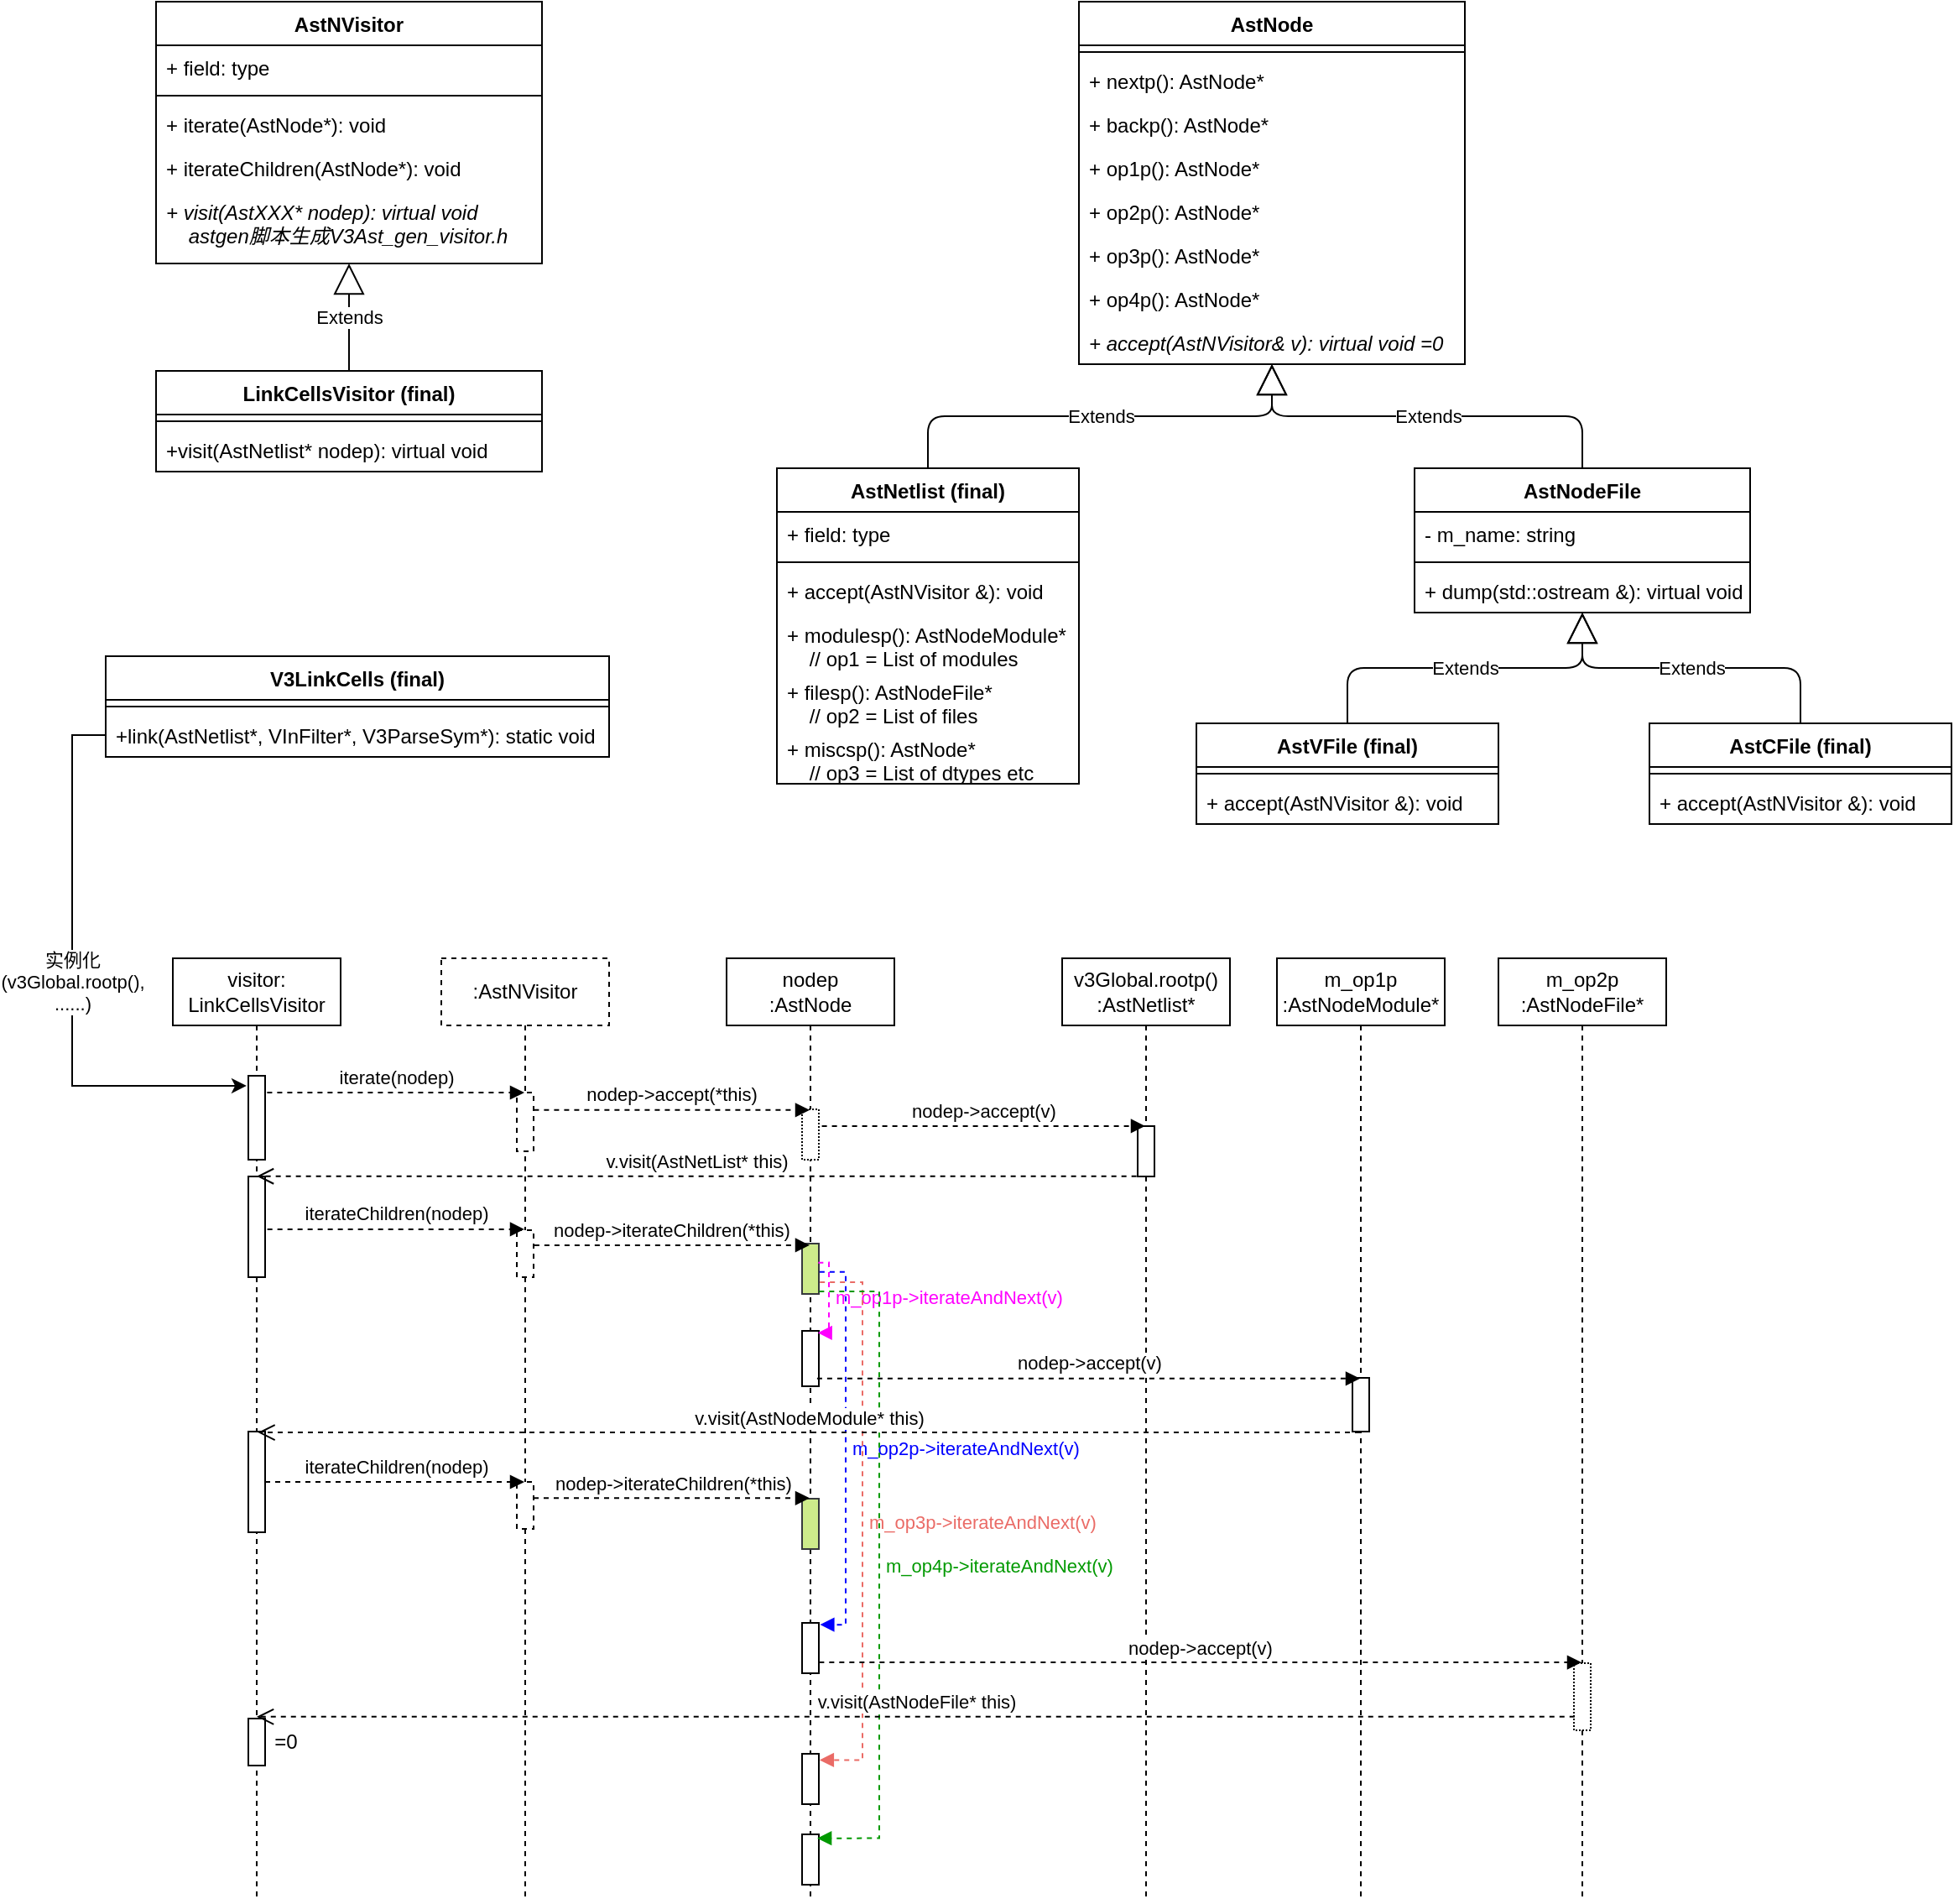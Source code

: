 <mxfile version="14.6.13" type="github">
  <diagram id="I5sImryGl6FJZrbQ-cl1" name="第 1 页">
    <mxGraphModel dx="981" dy="1695" grid="1" gridSize="10" guides="1" tooltips="1" connect="1" arrows="1" fold="1" page="1" pageScale="1" pageWidth="827" pageHeight="1169" math="0" shadow="0">
      <root>
        <mxCell id="0" />
        <mxCell id="1" parent="0" />
        <mxCell id="oFazUV7s3_X-ZEu1s_ES-1" value="V3LinkCells (final)" style="swimlane;fontStyle=1;align=center;verticalAlign=top;childLayout=stackLayout;horizontal=1;startSize=26;horizontalStack=0;resizeParent=1;resizeParentMax=0;resizeLast=0;collapsible=1;marginBottom=0;" vertex="1" parent="1">
          <mxGeometry x="70" y="-760" width="300" height="60" as="geometry" />
        </mxCell>
        <mxCell id="oFazUV7s3_X-ZEu1s_ES-3" value="" style="line;strokeWidth=1;fillColor=none;align=left;verticalAlign=middle;spacingTop=-1;spacingLeft=3;spacingRight=3;rotatable=0;labelPosition=right;points=[];portConstraint=eastwest;" vertex="1" parent="oFazUV7s3_X-ZEu1s_ES-1">
          <mxGeometry y="26" width="300" height="8" as="geometry" />
        </mxCell>
        <mxCell id="oFazUV7s3_X-ZEu1s_ES-4" value="+link(AstNetlist*, VInFilter*, V3ParseSym*): static void " style="text;strokeColor=none;fillColor=none;align=left;verticalAlign=top;spacingLeft=4;spacingRight=4;overflow=hidden;rotatable=0;points=[[0,0.5],[1,0.5]];portConstraint=eastwest;" vertex="1" parent="oFazUV7s3_X-ZEu1s_ES-1">
          <mxGeometry y="34" width="300" height="26" as="geometry" />
        </mxCell>
        <mxCell id="oFazUV7s3_X-ZEu1s_ES-5" value="visitor: LinkCellsVisitor" style="shape=umlLifeline;perimeter=lifelinePerimeter;whiteSpace=wrap;html=1;container=1;collapsible=0;recursiveResize=0;outlineConnect=0;" vertex="1" parent="1">
          <mxGeometry x="110" y="-580" width="100" height="562" as="geometry" />
        </mxCell>
        <mxCell id="oFazUV7s3_X-ZEu1s_ES-6" value="" style="html=1;points=[];perimeter=orthogonalPerimeter;" vertex="1" parent="oFazUV7s3_X-ZEu1s_ES-5">
          <mxGeometry x="45" y="70" width="10" height="50" as="geometry" />
        </mxCell>
        <mxCell id="oFazUV7s3_X-ZEu1s_ES-90" value="" style="html=1;points=[];perimeter=orthogonalPerimeter;" vertex="1" parent="oFazUV7s3_X-ZEu1s_ES-5">
          <mxGeometry x="45" y="130" width="10" height="60" as="geometry" />
        </mxCell>
        <mxCell id="oFazUV7s3_X-ZEu1s_ES-91" value="" style="html=1;points=[];perimeter=orthogonalPerimeter;" vertex="1" parent="oFazUV7s3_X-ZEu1s_ES-5">
          <mxGeometry x="45" y="282" width="10" height="60" as="geometry" />
        </mxCell>
        <mxCell id="oFazUV7s3_X-ZEu1s_ES-93" value="" style="html=1;points=[];perimeter=orthogonalPerimeter;" vertex="1" parent="oFazUV7s3_X-ZEu1s_ES-5">
          <mxGeometry x="45" y="453" width="10" height="28" as="geometry" />
        </mxCell>
        <mxCell id="oFazUV7s3_X-ZEu1s_ES-95" value="=0" style="text;html=1;strokeColor=none;fillColor=none;align=center;verticalAlign=middle;whiteSpace=wrap;rounded=0;dashed=1;dashPattern=1 1;" vertex="1" parent="oFazUV7s3_X-ZEu1s_ES-5">
          <mxGeometry x="55" y="457" width="25" height="20" as="geometry" />
        </mxCell>
        <mxCell id="oFazUV7s3_X-ZEu1s_ES-7" value="实例化&lt;br&gt;(v3Global.rootp(),&lt;br&gt;......)" style="edgeStyle=orthogonalEdgeStyle;rounded=0;orthogonalLoop=1;jettySize=auto;html=1;entryX=-0.1;entryY=0.119;entryDx=0;entryDy=0;entryPerimeter=0;exitX=0;exitY=0.5;exitDx=0;exitDy=0;" edge="1" parent="1" source="oFazUV7s3_X-ZEu1s_ES-4" target="oFazUV7s3_X-ZEu1s_ES-6">
          <mxGeometry relative="1" as="geometry">
            <mxPoint x="117.143" y="-652" as="targetPoint" />
          </mxGeometry>
        </mxCell>
        <mxCell id="oFazUV7s3_X-ZEu1s_ES-8" value="LinkCellsVisitor (final)" style="swimlane;fontStyle=1;align=center;verticalAlign=top;childLayout=stackLayout;horizontal=1;startSize=26;horizontalStack=0;resizeParent=1;resizeParentMax=0;resizeLast=0;collapsible=1;marginBottom=0;" vertex="1" parent="1">
          <mxGeometry x="100" y="-930" width="230" height="60" as="geometry" />
        </mxCell>
        <mxCell id="oFazUV7s3_X-ZEu1s_ES-9" value="" style="line;strokeWidth=1;fillColor=none;align=left;verticalAlign=middle;spacingTop=-1;spacingLeft=3;spacingRight=3;rotatable=0;labelPosition=right;points=[];portConstraint=eastwest;" vertex="1" parent="oFazUV7s3_X-ZEu1s_ES-8">
          <mxGeometry y="26" width="230" height="8" as="geometry" />
        </mxCell>
        <mxCell id="oFazUV7s3_X-ZEu1s_ES-10" value="+visit(AstNetlist* nodep): virtual void " style="text;strokeColor=none;fillColor=none;align=left;verticalAlign=top;spacingLeft=4;spacingRight=4;overflow=hidden;rotatable=0;points=[[0,0.5],[1,0.5]];portConstraint=eastwest;" vertex="1" parent="oFazUV7s3_X-ZEu1s_ES-8">
          <mxGeometry y="34" width="230" height="26" as="geometry" />
        </mxCell>
        <mxCell id="oFazUV7s3_X-ZEu1s_ES-14" value="AstNVisitor" style="swimlane;fontStyle=1;align=center;verticalAlign=top;childLayout=stackLayout;horizontal=1;startSize=26;horizontalStack=0;resizeParent=1;resizeParentMax=0;resizeLast=0;collapsible=1;marginBottom=0;" vertex="1" parent="1">
          <mxGeometry x="100" y="-1150" width="230" height="156" as="geometry" />
        </mxCell>
        <mxCell id="oFazUV7s3_X-ZEu1s_ES-15" value="+ field: type" style="text;strokeColor=none;fillColor=none;align=left;verticalAlign=top;spacingLeft=4;spacingRight=4;overflow=hidden;rotatable=0;points=[[0,0.5],[1,0.5]];portConstraint=eastwest;" vertex="1" parent="oFazUV7s3_X-ZEu1s_ES-14">
          <mxGeometry y="26" width="230" height="26" as="geometry" />
        </mxCell>
        <mxCell id="oFazUV7s3_X-ZEu1s_ES-16" value="" style="line;strokeWidth=1;fillColor=none;align=left;verticalAlign=middle;spacingTop=-1;spacingLeft=3;spacingRight=3;rotatable=0;labelPosition=right;points=[];portConstraint=eastwest;" vertex="1" parent="oFazUV7s3_X-ZEu1s_ES-14">
          <mxGeometry y="52" width="230" height="8" as="geometry" />
        </mxCell>
        <mxCell id="oFazUV7s3_X-ZEu1s_ES-17" value="+ iterate(AstNode*): void" style="text;strokeColor=none;fillColor=none;align=left;verticalAlign=top;spacingLeft=4;spacingRight=4;overflow=hidden;rotatable=0;points=[[0,0.5],[1,0.5]];portConstraint=eastwest;" vertex="1" parent="oFazUV7s3_X-ZEu1s_ES-14">
          <mxGeometry y="60" width="230" height="26" as="geometry" />
        </mxCell>
        <mxCell id="oFazUV7s3_X-ZEu1s_ES-57" value="+ iterateChildren(AstNode*): void" style="text;strokeColor=none;fillColor=none;align=left;verticalAlign=top;spacingLeft=4;spacingRight=4;overflow=hidden;rotatable=0;points=[[0,0.5],[1,0.5]];portConstraint=eastwest;" vertex="1" parent="oFazUV7s3_X-ZEu1s_ES-14">
          <mxGeometry y="86" width="230" height="26" as="geometry" />
        </mxCell>
        <mxCell id="oFazUV7s3_X-ZEu1s_ES-18" value="+ visit(AstXXX* nodep): virtual void&#xa;    astgen脚本生成V3Ast_gen_visitor.h" style="text;strokeColor=none;fillColor=none;align=left;verticalAlign=top;spacingLeft=4;spacingRight=4;overflow=hidden;rotatable=0;points=[[0,0.5],[1,0.5]];portConstraint=eastwest;fontStyle=2" vertex="1" parent="oFazUV7s3_X-ZEu1s_ES-14">
          <mxGeometry y="112" width="230" height="44" as="geometry" />
        </mxCell>
        <mxCell id="oFazUV7s3_X-ZEu1s_ES-19" value="Extends" style="endArrow=block;endSize=16;endFill=0;html=1;exitX=0.5;exitY=0;exitDx=0;exitDy=0;edgeStyle=orthogonalEdgeStyle;" edge="1" parent="1" source="oFazUV7s3_X-ZEu1s_ES-8" target="oFazUV7s3_X-ZEu1s_ES-14">
          <mxGeometry width="160" relative="1" as="geometry">
            <mxPoint x="140" y="-720" as="sourcePoint" />
            <mxPoint x="270" y="-840" as="targetPoint" />
          </mxGeometry>
        </mxCell>
        <mxCell id="oFazUV7s3_X-ZEu1s_ES-29" value="v3Global.rootp()&lt;br&gt;:AstNetlist*" style="shape=umlLifeline;perimeter=lifelinePerimeter;whiteSpace=wrap;html=1;container=1;collapsible=0;recursiveResize=0;outlineConnect=0;" vertex="1" parent="1">
          <mxGeometry x="640" y="-580" width="100" height="562" as="geometry" />
        </mxCell>
        <mxCell id="oFazUV7s3_X-ZEu1s_ES-30" value="" style="html=1;points=[];perimeter=orthogonalPerimeter;" vertex="1" parent="oFazUV7s3_X-ZEu1s_ES-29">
          <mxGeometry x="45" y="100" width="10" height="30" as="geometry" />
        </mxCell>
        <mxCell id="oFazUV7s3_X-ZEu1s_ES-31" value=":AstNVisitor" style="shape=umlLifeline;perimeter=lifelinePerimeter;whiteSpace=wrap;html=1;container=1;collapsible=0;recursiveResize=0;outlineConnect=0;dashed=1;" vertex="1" parent="1">
          <mxGeometry x="270" y="-580" width="100" height="562" as="geometry" />
        </mxCell>
        <mxCell id="oFazUV7s3_X-ZEu1s_ES-32" value="" style="html=1;points=[];perimeter=orthogonalPerimeter;dashed=1;" vertex="1" parent="oFazUV7s3_X-ZEu1s_ES-31">
          <mxGeometry x="45" y="80" width="10" height="35" as="geometry" />
        </mxCell>
        <mxCell id="oFazUV7s3_X-ZEu1s_ES-59" value="" style="html=1;points=[];perimeter=orthogonalPerimeter;dashed=1;" vertex="1" parent="oFazUV7s3_X-ZEu1s_ES-31">
          <mxGeometry x="45" y="162" width="10" height="28" as="geometry" />
        </mxCell>
        <mxCell id="oFazUV7s3_X-ZEu1s_ES-97" value="" style="html=1;points=[];perimeter=orthogonalPerimeter;dashed=1;" vertex="1" parent="oFazUV7s3_X-ZEu1s_ES-31">
          <mxGeometry x="45" y="312" width="10" height="28" as="geometry" />
        </mxCell>
        <mxCell id="oFazUV7s3_X-ZEu1s_ES-33" value="nodep&lt;br&gt;:AstNode" style="shape=umlLifeline;perimeter=lifelinePerimeter;whiteSpace=wrap;html=1;container=1;collapsible=0;recursiveResize=0;outlineConnect=0;" vertex="1" parent="1">
          <mxGeometry x="440" y="-580" width="100" height="562" as="geometry" />
        </mxCell>
        <mxCell id="oFazUV7s3_X-ZEu1s_ES-34" value="" style="html=1;points=[];perimeter=orthogonalPerimeter;dashed=1;dashPattern=1 1;" vertex="1" parent="oFazUV7s3_X-ZEu1s_ES-33">
          <mxGeometry x="45" y="90" width="10" height="30" as="geometry" />
        </mxCell>
        <mxCell id="oFazUV7s3_X-ZEu1s_ES-61" value="" style="html=1;points=[];perimeter=orthogonalPerimeter;fillColor=#cdeb8b;strokeColor=#36393d;" vertex="1" parent="oFazUV7s3_X-ZEu1s_ES-33">
          <mxGeometry x="45" y="170" width="10" height="30" as="geometry" />
        </mxCell>
        <mxCell id="oFazUV7s3_X-ZEu1s_ES-63" value="" style="html=1;points=[];perimeter=orthogonalPerimeter;" vertex="1" parent="oFazUV7s3_X-ZEu1s_ES-33">
          <mxGeometry x="45" y="222" width="10" height="33" as="geometry" />
        </mxCell>
        <mxCell id="oFazUV7s3_X-ZEu1s_ES-64" value="m_op1p-&amp;gt;iterateAndNext(v)" style="edgeStyle=orthogonalEdgeStyle;html=1;align=left;spacingLeft=2;endArrow=block;rounded=0;dashed=1;exitX=0.967;exitY=0.378;exitDx=0;exitDy=0;exitPerimeter=0;entryX=0.933;entryY=0.035;entryDx=0;entryDy=0;entryPerimeter=0;strokeColor=#FF00FF;fontColor=#FF00FF;" edge="1" target="oFazUV7s3_X-ZEu1s_ES-63" parent="oFazUV7s3_X-ZEu1s_ES-33" source="oFazUV7s3_X-ZEu1s_ES-61">
          <mxGeometry relative="1" as="geometry">
            <mxPoint x="45" y="202" as="sourcePoint" />
            <Array as="points">
              <mxPoint x="61" y="181" />
              <mxPoint x="61" y="223" />
            </Array>
          </mxGeometry>
        </mxCell>
        <mxCell id="oFazUV7s3_X-ZEu1s_ES-99" value="" style="html=1;points=[];perimeter=orthogonalPerimeter;" vertex="1" parent="oFazUV7s3_X-ZEu1s_ES-33">
          <mxGeometry x="45" y="396" width="10" height="30" as="geometry" />
        </mxCell>
        <mxCell id="oFazUV7s3_X-ZEu1s_ES-100" value="m_op2p-&amp;gt;iterateAndNext(v)" style="edgeStyle=orthogonalEdgeStyle;html=1;align=left;spacingLeft=2;endArrow=block;rounded=0;dashed=1;exitX=1.043;exitY=0.562;exitDx=0;exitDy=0;exitPerimeter=0;entryX=1.067;entryY=0.035;entryDx=0;entryDy=0;entryPerimeter=0;strokeColor=#0000FF;fontColor=#0000FF;" edge="1" parent="oFazUV7s3_X-ZEu1s_ES-33" source="oFazUV7s3_X-ZEu1s_ES-61" target="oFazUV7s3_X-ZEu1s_ES-99">
          <mxGeometry relative="1" as="geometry">
            <mxPoint x="55.33" y="405.48" as="sourcePoint" />
            <Array as="points">
              <mxPoint x="71" y="187" />
              <mxPoint x="71" y="397" />
            </Array>
            <mxPoint x="55" y="439.004" as="targetPoint" />
          </mxGeometry>
        </mxCell>
        <mxCell id="oFazUV7s3_X-ZEu1s_ES-102" value="" style="html=1;points=[];perimeter=orthogonalPerimeter;" vertex="1" parent="oFazUV7s3_X-ZEu1s_ES-33">
          <mxGeometry x="45" y="474" width="10" height="30" as="geometry" />
        </mxCell>
        <mxCell id="oFazUV7s3_X-ZEu1s_ES-101" value="m_op3p-&amp;gt;iterateAndNext(v)" style="edgeStyle=orthogonalEdgeStyle;html=1;align=left;spacingLeft=2;endArrow=block;rounded=0;dashed=1;exitX=1.058;exitY=0.766;exitDx=0;exitDy=0;exitPerimeter=0;entryX=1.043;entryY=0.124;entryDx=0;entryDy=0;entryPerimeter=0;fontColor=#EA6B66;strokeColor=#EA6B66;" edge="1" parent="oFazUV7s3_X-ZEu1s_ES-33" source="oFazUV7s3_X-ZEu1s_ES-61" target="oFazUV7s3_X-ZEu1s_ES-102">
          <mxGeometry relative="1" as="geometry">
            <mxPoint x="65.43" y="196.86" as="sourcePoint" />
            <Array as="points">
              <mxPoint x="81" y="193" />
              <mxPoint x="81" y="478" />
            </Array>
            <mxPoint x="65.67" y="451.05" as="targetPoint" />
          </mxGeometry>
        </mxCell>
        <mxCell id="oFazUV7s3_X-ZEu1s_ES-103" value="" style="html=1;points=[];perimeter=orthogonalPerimeter;" vertex="1" parent="oFazUV7s3_X-ZEu1s_ES-33">
          <mxGeometry x="45" y="522" width="10" height="30" as="geometry" />
        </mxCell>
        <mxCell id="oFazUV7s3_X-ZEu1s_ES-104" value="m_op4p-&amp;gt;iterateAndNext(v)" style="edgeStyle=orthogonalEdgeStyle;html=1;align=left;spacingLeft=2;endArrow=block;rounded=0;dashed=1;exitX=1.017;exitY=0.95;exitDx=0;exitDy=0;exitPerimeter=0;entryX=0.906;entryY=0.078;entryDx=0;entryDy=0;entryPerimeter=0;fontColor=#009900;strokeColor=#009900;" edge="1" parent="oFazUV7s3_X-ZEu1s_ES-33" source="oFazUV7s3_X-ZEu1s_ES-61" target="oFazUV7s3_X-ZEu1s_ES-103">
          <mxGeometry relative="1" as="geometry">
            <mxPoint x="65.58" y="202.98" as="sourcePoint" />
            <Array as="points">
              <mxPoint x="91" y="199" />
              <mxPoint x="91" y="524" />
            </Array>
            <mxPoint x="65.43" y="535.72" as="targetPoint" />
          </mxGeometry>
        </mxCell>
        <mxCell id="oFazUV7s3_X-ZEu1s_ES-105" value="" style="html=1;points=[];perimeter=orthogonalPerimeter;fillColor=#cdeb8b;strokeColor=#36393d;" vertex="1" parent="oFazUV7s3_X-ZEu1s_ES-33">
          <mxGeometry x="45" y="322" width="10" height="30" as="geometry" />
        </mxCell>
        <mxCell id="oFazUV7s3_X-ZEu1s_ES-36" value="iterate(nodep)" style="html=1;verticalAlign=bottom;endArrow=block;dashed=1;exitX=1.12;exitY=0.2;exitDx=0;exitDy=0;exitPerimeter=0;" edge="1" target="oFazUV7s3_X-ZEu1s_ES-31" parent="1" source="oFazUV7s3_X-ZEu1s_ES-6">
          <mxGeometry relative="1" as="geometry">
            <mxPoint x="243" y="-477.08" as="sourcePoint" />
            <mxPoint x="429.06" y="-477.08" as="targetPoint" />
          </mxGeometry>
        </mxCell>
        <mxCell id="oFazUV7s3_X-ZEu1s_ES-37" value="v.visit(AstNetList* this)" style="html=1;verticalAlign=bottom;endArrow=open;dashed=1;endSize=8;exitX=-0.067;exitY=0.996;exitDx=0;exitDy=0;exitPerimeter=0;" edge="1" source="oFazUV7s3_X-ZEu1s_ES-30" parent="1" target="oFazUV7s3_X-ZEu1s_ES-5">
          <mxGeometry relative="1" as="geometry">
            <mxPoint x="303" y="-450" as="targetPoint" />
            <mxPoint x="726" y="-450" as="sourcePoint" />
          </mxGeometry>
        </mxCell>
        <mxCell id="oFazUV7s3_X-ZEu1s_ES-38" value="nodep-&amp;gt;accept(*this)" style="html=1;verticalAlign=bottom;endArrow=block;dashed=1;exitX=1.02;exitY=0.297;exitDx=0;exitDy=0;exitPerimeter=0;" edge="1" parent="1" source="oFazUV7s3_X-ZEu1s_ES-32" target="oFazUV7s3_X-ZEu1s_ES-33">
          <mxGeometry relative="1" as="geometry">
            <mxPoint x="254.06" y="-476.56" as="sourcePoint" />
            <mxPoint x="553" y="-477" as="targetPoint" />
          </mxGeometry>
        </mxCell>
        <mxCell id="oFazUV7s3_X-ZEu1s_ES-39" value="nodep-&amp;gt;accept(v)" style="html=1;verticalAlign=bottom;endArrow=block;dashed=1;exitX=1.18;exitY=0.333;exitDx=0;exitDy=0;exitPerimeter=0;" edge="1" parent="1" source="oFazUV7s3_X-ZEu1s_ES-34" target="oFazUV7s3_X-ZEu1s_ES-29">
          <mxGeometry relative="1" as="geometry">
            <mxPoint x="583" y="-467" as="sourcePoint" />
            <mxPoint x="693" y="-467" as="targetPoint" />
          </mxGeometry>
        </mxCell>
        <mxCell id="oFazUV7s3_X-ZEu1s_ES-40" value="AstNetlist (final)" style="swimlane;fontStyle=1;align=center;verticalAlign=top;childLayout=stackLayout;horizontal=1;startSize=26;horizontalStack=0;resizeParent=1;resizeParentMax=0;resizeLast=0;collapsible=1;marginBottom=0;" vertex="1" parent="1">
          <mxGeometry x="470" y="-872" width="180" height="188" as="geometry" />
        </mxCell>
        <mxCell id="oFazUV7s3_X-ZEu1s_ES-41" value="+ field: type" style="text;strokeColor=none;fillColor=none;align=left;verticalAlign=top;spacingLeft=4;spacingRight=4;overflow=hidden;rotatable=0;points=[[0,0.5],[1,0.5]];portConstraint=eastwest;" vertex="1" parent="oFazUV7s3_X-ZEu1s_ES-40">
          <mxGeometry y="26" width="180" height="26" as="geometry" />
        </mxCell>
        <mxCell id="oFazUV7s3_X-ZEu1s_ES-42" value="" style="line;strokeWidth=1;fillColor=none;align=left;verticalAlign=middle;spacingTop=-1;spacingLeft=3;spacingRight=3;rotatable=0;labelPosition=right;points=[];portConstraint=eastwest;" vertex="1" parent="oFazUV7s3_X-ZEu1s_ES-40">
          <mxGeometry y="52" width="180" height="8" as="geometry" />
        </mxCell>
        <mxCell id="oFazUV7s3_X-ZEu1s_ES-43" value="+ accept(AstNVisitor &amp;): void" style="text;strokeColor=none;fillColor=none;align=left;verticalAlign=top;spacingLeft=4;spacingRight=4;overflow=hidden;rotatable=0;points=[[0,0.5],[1,0.5]];portConstraint=eastwest;" vertex="1" parent="oFazUV7s3_X-ZEu1s_ES-40">
          <mxGeometry y="60" width="180" height="26" as="geometry" />
        </mxCell>
        <mxCell id="oFazUV7s3_X-ZEu1s_ES-44" value="+ modulesp(): AstNodeModule*&#xa;    // op1 = List of modules" style="text;strokeColor=none;fillColor=none;align=left;verticalAlign=top;spacingLeft=4;spacingRight=4;overflow=hidden;rotatable=0;points=[[0,0.5],[1,0.5]];portConstraint=eastwest;" vertex="1" parent="oFazUV7s3_X-ZEu1s_ES-40">
          <mxGeometry y="86" width="180" height="34" as="geometry" />
        </mxCell>
        <mxCell id="oFazUV7s3_X-ZEu1s_ES-45" value="+ filesp(): AstNodeFile*&#xa;    // op2 = List of files" style="text;strokeColor=none;fillColor=none;align=left;verticalAlign=top;spacingLeft=4;spacingRight=4;overflow=hidden;rotatable=0;points=[[0,0.5],[1,0.5]];portConstraint=eastwest;" vertex="1" parent="oFazUV7s3_X-ZEu1s_ES-40">
          <mxGeometry y="120" width="180" height="34" as="geometry" />
        </mxCell>
        <mxCell id="oFazUV7s3_X-ZEu1s_ES-46" value="+ miscsp(): AstNode*&#xa;    // op3 = List of dtypes etc" style="text;strokeColor=none;fillColor=none;align=left;verticalAlign=top;spacingLeft=4;spacingRight=4;overflow=hidden;rotatable=0;points=[[0,0.5],[1,0.5]];portConstraint=eastwest;" vertex="1" parent="oFazUV7s3_X-ZEu1s_ES-40">
          <mxGeometry y="154" width="180" height="34" as="geometry" />
        </mxCell>
        <mxCell id="oFazUV7s3_X-ZEu1s_ES-47" value="AstNode" style="swimlane;fontStyle=1;align=center;verticalAlign=top;childLayout=stackLayout;horizontal=1;startSize=26;horizontalStack=0;resizeParent=1;resizeParentMax=0;resizeLast=0;collapsible=1;marginBottom=0;" vertex="1" parent="1">
          <mxGeometry x="650" y="-1150" width="230" height="216" as="geometry" />
        </mxCell>
        <mxCell id="oFazUV7s3_X-ZEu1s_ES-48" value="" style="line;strokeWidth=1;fillColor=none;align=left;verticalAlign=middle;spacingTop=-1;spacingLeft=3;spacingRight=3;rotatable=0;labelPosition=right;points=[];portConstraint=eastwest;" vertex="1" parent="oFazUV7s3_X-ZEu1s_ES-47">
          <mxGeometry y="26" width="230" height="8" as="geometry" />
        </mxCell>
        <mxCell id="oFazUV7s3_X-ZEu1s_ES-49" value="+ nextp(): AstNode*" style="text;strokeColor=none;fillColor=none;align=left;verticalAlign=top;spacingLeft=4;spacingRight=4;overflow=hidden;rotatable=0;points=[[0,0.5],[1,0.5]];portConstraint=eastwest;" vertex="1" parent="oFazUV7s3_X-ZEu1s_ES-47">
          <mxGeometry y="34" width="230" height="26" as="geometry" />
        </mxCell>
        <mxCell id="oFazUV7s3_X-ZEu1s_ES-50" value="+ backp(): AstNode*" style="text;strokeColor=none;fillColor=none;align=left;verticalAlign=top;spacingLeft=4;spacingRight=4;overflow=hidden;rotatable=0;points=[[0,0.5],[1,0.5]];portConstraint=eastwest;" vertex="1" parent="oFazUV7s3_X-ZEu1s_ES-47">
          <mxGeometry y="60" width="230" height="26" as="geometry" />
        </mxCell>
        <mxCell id="oFazUV7s3_X-ZEu1s_ES-51" value="+ op1p(): AstNode*" style="text;strokeColor=none;fillColor=none;align=left;verticalAlign=top;spacingLeft=4;spacingRight=4;overflow=hidden;rotatable=0;points=[[0,0.5],[1,0.5]];portConstraint=eastwest;" vertex="1" parent="oFazUV7s3_X-ZEu1s_ES-47">
          <mxGeometry y="86" width="230" height="26" as="geometry" />
        </mxCell>
        <mxCell id="oFazUV7s3_X-ZEu1s_ES-52" value="+ op2p(): AstNode*" style="text;strokeColor=none;fillColor=none;align=left;verticalAlign=top;spacingLeft=4;spacingRight=4;overflow=hidden;rotatable=0;points=[[0,0.5],[1,0.5]];portConstraint=eastwest;" vertex="1" parent="oFazUV7s3_X-ZEu1s_ES-47">
          <mxGeometry y="112" width="230" height="26" as="geometry" />
        </mxCell>
        <mxCell id="oFazUV7s3_X-ZEu1s_ES-53" value="+ op3p(): AstNode*" style="text;strokeColor=none;fillColor=none;align=left;verticalAlign=top;spacingLeft=4;spacingRight=4;overflow=hidden;rotatable=0;points=[[0,0.5],[1,0.5]];portConstraint=eastwest;" vertex="1" parent="oFazUV7s3_X-ZEu1s_ES-47">
          <mxGeometry y="138" width="230" height="26" as="geometry" />
        </mxCell>
        <mxCell id="oFazUV7s3_X-ZEu1s_ES-54" value="+ op4p(): AstNode*" style="text;strokeColor=none;fillColor=none;align=left;verticalAlign=top;spacingLeft=4;spacingRight=4;overflow=hidden;rotatable=0;points=[[0,0.5],[1,0.5]];portConstraint=eastwest;" vertex="1" parent="oFazUV7s3_X-ZEu1s_ES-47">
          <mxGeometry y="164" width="230" height="26" as="geometry" />
        </mxCell>
        <mxCell id="oFazUV7s3_X-ZEu1s_ES-55" value="+ accept(AstNVisitor&amp; v): virtual void =0" style="text;strokeColor=none;fillColor=none;align=left;verticalAlign=top;spacingLeft=4;spacingRight=4;overflow=hidden;rotatable=0;points=[[0,0.5],[1,0.5]];portConstraint=eastwest;fontStyle=2" vertex="1" parent="oFazUV7s3_X-ZEu1s_ES-47">
          <mxGeometry y="190" width="230" height="26" as="geometry" />
        </mxCell>
        <mxCell id="oFazUV7s3_X-ZEu1s_ES-56" value="Extends" style="endArrow=block;endSize=16;endFill=0;html=1;edgeStyle=orthogonalEdgeStyle;" edge="1" parent="1" source="oFazUV7s3_X-ZEu1s_ES-40" target="oFazUV7s3_X-ZEu1s_ES-47">
          <mxGeometry width="160" relative="1" as="geometry">
            <mxPoint x="589" y="-620" as="sourcePoint" />
            <mxPoint x="709" y="-942" as="targetPoint" />
          </mxGeometry>
        </mxCell>
        <mxCell id="oFazUV7s3_X-ZEu1s_ES-58" value="iterateChildren(nodep)" style="html=1;verticalAlign=bottom;endArrow=block;dashed=1;exitX=1.133;exitY=0.524;exitDx=0;exitDy=0;exitPerimeter=0;" edge="1" parent="1" source="oFazUV7s3_X-ZEu1s_ES-90" target="oFazUV7s3_X-ZEu1s_ES-31">
          <mxGeometry relative="1" as="geometry">
            <mxPoint x="273" y="-419" as="sourcePoint" />
            <mxPoint x="373.67" y="-430.29" as="targetPoint" />
          </mxGeometry>
        </mxCell>
        <mxCell id="oFazUV7s3_X-ZEu1s_ES-60" value="nodep-&amp;gt;iterateChildren(*this)" style="html=1;verticalAlign=bottom;endArrow=block;dashed=1;exitX=1.043;exitY=0.32;exitDx=0;exitDy=0;exitPerimeter=0;" edge="1" parent="1" source="oFazUV7s3_X-ZEu1s_ES-59" target="oFazUV7s3_X-ZEu1s_ES-33">
          <mxGeometry relative="1" as="geometry">
            <mxPoint x="388" y="-409" as="sourcePoint" />
            <mxPoint x="526.33" y="-410" as="targetPoint" />
          </mxGeometry>
        </mxCell>
        <mxCell id="oFazUV7s3_X-ZEu1s_ES-67" value="m_op1p&lt;br&gt;:AstNodeModule*" style="shape=umlLifeline;perimeter=lifelinePerimeter;whiteSpace=wrap;html=1;container=1;collapsible=0;recursiveResize=0;outlineConnect=0;" vertex="1" parent="1">
          <mxGeometry x="768" y="-580" width="100" height="562" as="geometry" />
        </mxCell>
        <mxCell id="oFazUV7s3_X-ZEu1s_ES-68" value="" style="html=1;points=[];perimeter=orthogonalPerimeter;" vertex="1" parent="oFazUV7s3_X-ZEu1s_ES-67">
          <mxGeometry x="45" y="250" width="10" height="32" as="geometry" />
        </mxCell>
        <mxCell id="oFazUV7s3_X-ZEu1s_ES-69" value="m_op2p&lt;br&gt;:AstNodeFile*" style="shape=umlLifeline;perimeter=lifelinePerimeter;whiteSpace=wrap;html=1;container=1;collapsible=0;recursiveResize=0;outlineConnect=0;" vertex="1" parent="1">
          <mxGeometry x="900" y="-580" width="100" height="562" as="geometry" />
        </mxCell>
        <mxCell id="oFazUV7s3_X-ZEu1s_ES-70" value="" style="html=1;points=[];perimeter=orthogonalPerimeter;dashed=1;dashPattern=1 1;" vertex="1" parent="oFazUV7s3_X-ZEu1s_ES-69">
          <mxGeometry x="45" y="420" width="10" height="40" as="geometry" />
        </mxCell>
        <mxCell id="oFazUV7s3_X-ZEu1s_ES-71" value="AstNodeFile" style="swimlane;fontStyle=1;align=center;verticalAlign=top;childLayout=stackLayout;horizontal=1;startSize=26;horizontalStack=0;resizeParent=1;resizeParentMax=0;resizeLast=0;collapsible=1;marginBottom=0;" vertex="1" parent="1">
          <mxGeometry x="850" y="-872" width="200" height="86" as="geometry" />
        </mxCell>
        <mxCell id="oFazUV7s3_X-ZEu1s_ES-72" value="- m_name: string" style="text;strokeColor=none;fillColor=none;align=left;verticalAlign=top;spacingLeft=4;spacingRight=4;overflow=hidden;rotatable=0;points=[[0,0.5],[1,0.5]];portConstraint=eastwest;" vertex="1" parent="oFazUV7s3_X-ZEu1s_ES-71">
          <mxGeometry y="26" width="200" height="26" as="geometry" />
        </mxCell>
        <mxCell id="oFazUV7s3_X-ZEu1s_ES-73" value="" style="line;strokeWidth=1;fillColor=none;align=left;verticalAlign=middle;spacingTop=-1;spacingLeft=3;spacingRight=3;rotatable=0;labelPosition=right;points=[];portConstraint=eastwest;" vertex="1" parent="oFazUV7s3_X-ZEu1s_ES-71">
          <mxGeometry y="52" width="200" height="8" as="geometry" />
        </mxCell>
        <mxCell id="oFazUV7s3_X-ZEu1s_ES-74" value="+ dump(std::ostream &amp;): virtual void" style="text;strokeColor=none;fillColor=none;align=left;verticalAlign=top;spacingLeft=4;spacingRight=4;overflow=hidden;rotatable=0;points=[[0,0.5],[1,0.5]];portConstraint=eastwest;" vertex="1" parent="oFazUV7s3_X-ZEu1s_ES-71">
          <mxGeometry y="60" width="200" height="26" as="geometry" />
        </mxCell>
        <mxCell id="oFazUV7s3_X-ZEu1s_ES-78" value="AstVFile (final)" style="swimlane;fontStyle=1;align=center;verticalAlign=top;childLayout=stackLayout;horizontal=1;startSize=26;horizontalStack=0;resizeParent=1;resizeParentMax=0;resizeLast=0;collapsible=1;marginBottom=0;" vertex="1" parent="1">
          <mxGeometry x="720" y="-720" width="180" height="60" as="geometry" />
        </mxCell>
        <mxCell id="oFazUV7s3_X-ZEu1s_ES-80" value="" style="line;strokeWidth=1;fillColor=none;align=left;verticalAlign=middle;spacingTop=-1;spacingLeft=3;spacingRight=3;rotatable=0;labelPosition=right;points=[];portConstraint=eastwest;" vertex="1" parent="oFazUV7s3_X-ZEu1s_ES-78">
          <mxGeometry y="26" width="180" height="8" as="geometry" />
        </mxCell>
        <mxCell id="oFazUV7s3_X-ZEu1s_ES-81" value="+ accept(AstNVisitor &amp;): void" style="text;strokeColor=none;fillColor=none;align=left;verticalAlign=top;spacingLeft=4;spacingRight=4;overflow=hidden;rotatable=0;points=[[0,0.5],[1,0.5]];portConstraint=eastwest;" vertex="1" parent="oFazUV7s3_X-ZEu1s_ES-78">
          <mxGeometry y="34" width="180" height="26" as="geometry" />
        </mxCell>
        <mxCell id="oFazUV7s3_X-ZEu1s_ES-82" value="AstCFile (final)" style="swimlane;fontStyle=1;align=center;verticalAlign=top;childLayout=stackLayout;horizontal=1;startSize=26;horizontalStack=0;resizeParent=1;resizeParentMax=0;resizeLast=0;collapsible=1;marginBottom=0;" vertex="1" parent="1">
          <mxGeometry x="990" y="-720" width="180" height="60" as="geometry" />
        </mxCell>
        <mxCell id="oFazUV7s3_X-ZEu1s_ES-84" value="" style="line;strokeWidth=1;fillColor=none;align=left;verticalAlign=middle;spacingTop=-1;spacingLeft=3;spacingRight=3;rotatable=0;labelPosition=right;points=[];portConstraint=eastwest;" vertex="1" parent="oFazUV7s3_X-ZEu1s_ES-82">
          <mxGeometry y="26" width="180" height="8" as="geometry" />
        </mxCell>
        <mxCell id="oFazUV7s3_X-ZEu1s_ES-85" value="+ accept(AstNVisitor &amp;): void" style="text;strokeColor=none;fillColor=none;align=left;verticalAlign=top;spacingLeft=4;spacingRight=4;overflow=hidden;rotatable=0;points=[[0,0.5],[1,0.5]];portConstraint=eastwest;" vertex="1" parent="oFazUV7s3_X-ZEu1s_ES-82">
          <mxGeometry y="34" width="180" height="26" as="geometry" />
        </mxCell>
        <mxCell id="oFazUV7s3_X-ZEu1s_ES-86" value="Extends" style="endArrow=block;endSize=16;endFill=0;html=1;edgeStyle=orthogonalEdgeStyle;exitX=0.5;exitY=0;exitDx=0;exitDy=0;" edge="1" parent="1" source="oFazUV7s3_X-ZEu1s_ES-71" target="oFazUV7s3_X-ZEu1s_ES-47">
          <mxGeometry width="160" relative="1" as="geometry">
            <mxPoint x="570" y="-820" as="sourcePoint" />
            <mxPoint x="659.0" y="-904" as="targetPoint" />
          </mxGeometry>
        </mxCell>
        <mxCell id="oFazUV7s3_X-ZEu1s_ES-87" value="Extends" style="endArrow=block;endSize=16;endFill=0;html=1;edgeStyle=orthogonalEdgeStyle;exitX=0.5;exitY=0;exitDx=0;exitDy=0;" edge="1" parent="1" source="oFazUV7s3_X-ZEu1s_ES-82" target="oFazUV7s3_X-ZEu1s_ES-71">
          <mxGeometry width="160" relative="1" as="geometry">
            <mxPoint x="970" y="-820" as="sourcePoint" />
            <mxPoint x="659.0" y="-904" as="targetPoint" />
          </mxGeometry>
        </mxCell>
        <mxCell id="oFazUV7s3_X-ZEu1s_ES-88" value="Extends" style="endArrow=block;endSize=16;endFill=0;html=1;edgeStyle=orthogonalEdgeStyle;" edge="1" parent="1" source="oFazUV7s3_X-ZEu1s_ES-78" target="oFazUV7s3_X-ZEu1s_ES-71">
          <mxGeometry width="160" relative="1" as="geometry">
            <mxPoint x="1090" y="-660" as="sourcePoint" />
            <mxPoint x="970" y="-734" as="targetPoint" />
          </mxGeometry>
        </mxCell>
        <mxCell id="oFazUV7s3_X-ZEu1s_ES-89" value="nodep-&amp;gt;accept(v)" style="html=1;verticalAlign=bottom;endArrow=block;dashed=1;exitX=1.017;exitY=0.785;exitDx=0;exitDy=0;exitPerimeter=0;" edge="1" parent="1" source="oFazUV7s3_X-ZEu1s_ES-99" target="oFazUV7s3_X-ZEu1s_ES-69">
          <mxGeometry relative="1" as="geometry">
            <mxPoint x="559.38" y="-317.604" as="sourcePoint" />
            <mxPoint x="878.43" y="-317.6" as="targetPoint" />
          </mxGeometry>
        </mxCell>
        <mxCell id="oFazUV7s3_X-ZEu1s_ES-92" value="v.visit(AstNodeModule* this)" style="html=1;verticalAlign=bottom;endArrow=open;dashed=1;endSize=8;entryX=0.572;entryY=0.009;entryDx=0;entryDy=0;entryPerimeter=0;" edge="1" parent="1" source="oFazUV7s3_X-ZEu1s_ES-67" target="oFazUV7s3_X-ZEu1s_ES-91">
          <mxGeometry relative="1" as="geometry">
            <mxPoint x="164" y="-298" as="targetPoint" />
            <mxPoint x="723.05" y="-297.92" as="sourcePoint" />
          </mxGeometry>
        </mxCell>
        <mxCell id="oFazUV7s3_X-ZEu1s_ES-94" value="v.visit(AstNodeFile* this)" style="html=1;verticalAlign=bottom;endArrow=open;dashed=1;endSize=8;exitX=0.038;exitY=0.798;exitDx=0;exitDy=0;exitPerimeter=0;" edge="1" parent="1" source="oFazUV7s3_X-ZEu1s_ES-70" target="oFazUV7s3_X-ZEu1s_ES-5">
          <mxGeometry relative="1" as="geometry">
            <mxPoint x="164" y="-228" as="targetPoint" />
            <mxPoint x="1013.05" y="-228.0" as="sourcePoint" />
          </mxGeometry>
        </mxCell>
        <mxCell id="oFazUV7s3_X-ZEu1s_ES-98" value="iterateChildren(nodep)" style="html=1;verticalAlign=bottom;endArrow=block;dashed=1;" edge="1" parent="1" source="oFazUV7s3_X-ZEu1s_ES-91" target="oFazUV7s3_X-ZEu1s_ES-31">
          <mxGeometry relative="1" as="geometry">
            <mxPoint x="169.5" y="-268.0" as="sourcePoint" />
            <mxPoint x="341.67" y="-268.0" as="targetPoint" />
          </mxGeometry>
        </mxCell>
        <mxCell id="oFazUV7s3_X-ZEu1s_ES-106" value="nodep-&amp;gt;iterateChildren(*this)" style="html=1;verticalAlign=bottom;endArrow=block;dashed=1;exitX=1;exitY=0.345;exitDx=0;exitDy=0;exitPerimeter=0;" edge="1" parent="1" source="oFazUV7s3_X-ZEu1s_ES-97" target="oFazUV7s3_X-ZEu1s_ES-33">
          <mxGeometry relative="1" as="geometry">
            <mxPoint x="353.93" y="-258" as="sourcePoint" />
            <mxPoint x="548" y="-258" as="targetPoint" />
          </mxGeometry>
        </mxCell>
        <mxCell id="oFazUV7s3_X-ZEu1s_ES-65" value="nodep-&amp;gt;accept(v)" style="html=1;verticalAlign=bottom;endArrow=block;dashed=1;exitX=0.895;exitY=0.861;exitDx=0;exitDy=0;exitPerimeter=0;" edge="1" parent="1" source="oFazUV7s3_X-ZEu1s_ES-63" target="oFazUV7s3_X-ZEu1s_ES-67">
          <mxGeometry relative="1" as="geometry">
            <mxPoint x="495" y="-334" as="sourcePoint" />
            <mxPoint x="726.52" y="-328.1" as="targetPoint" />
          </mxGeometry>
        </mxCell>
      </root>
    </mxGraphModel>
  </diagram>
</mxfile>
